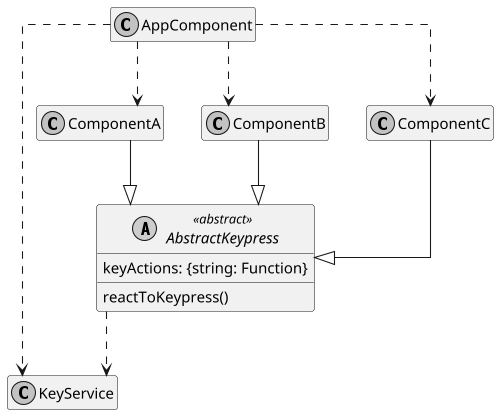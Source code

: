 @startuml

scale 500 width
'scale 2048 width
skinparam monochrome true
skinparam linetype ortho
'hide footbox
hide empty members

class KeyService
class AppComponent
class ComponentA
class ComponentB
class ComponentC
abstract AbstractKeypress <<abstract>> {
  reactToKeypress()
  keyActions: {string: Function}
}

ComponentA --|> AbstractKeypress
ComponentB --|> AbstractKeypress
ComponentC --|> AbstractKeypress

AppComponent ..> ComponentA
AppComponent ..> ComponentB
AppComponent ..> ComponentC

AppComponent ..> KeyService
AbstractKeypress ..> KeyService
@enduml
